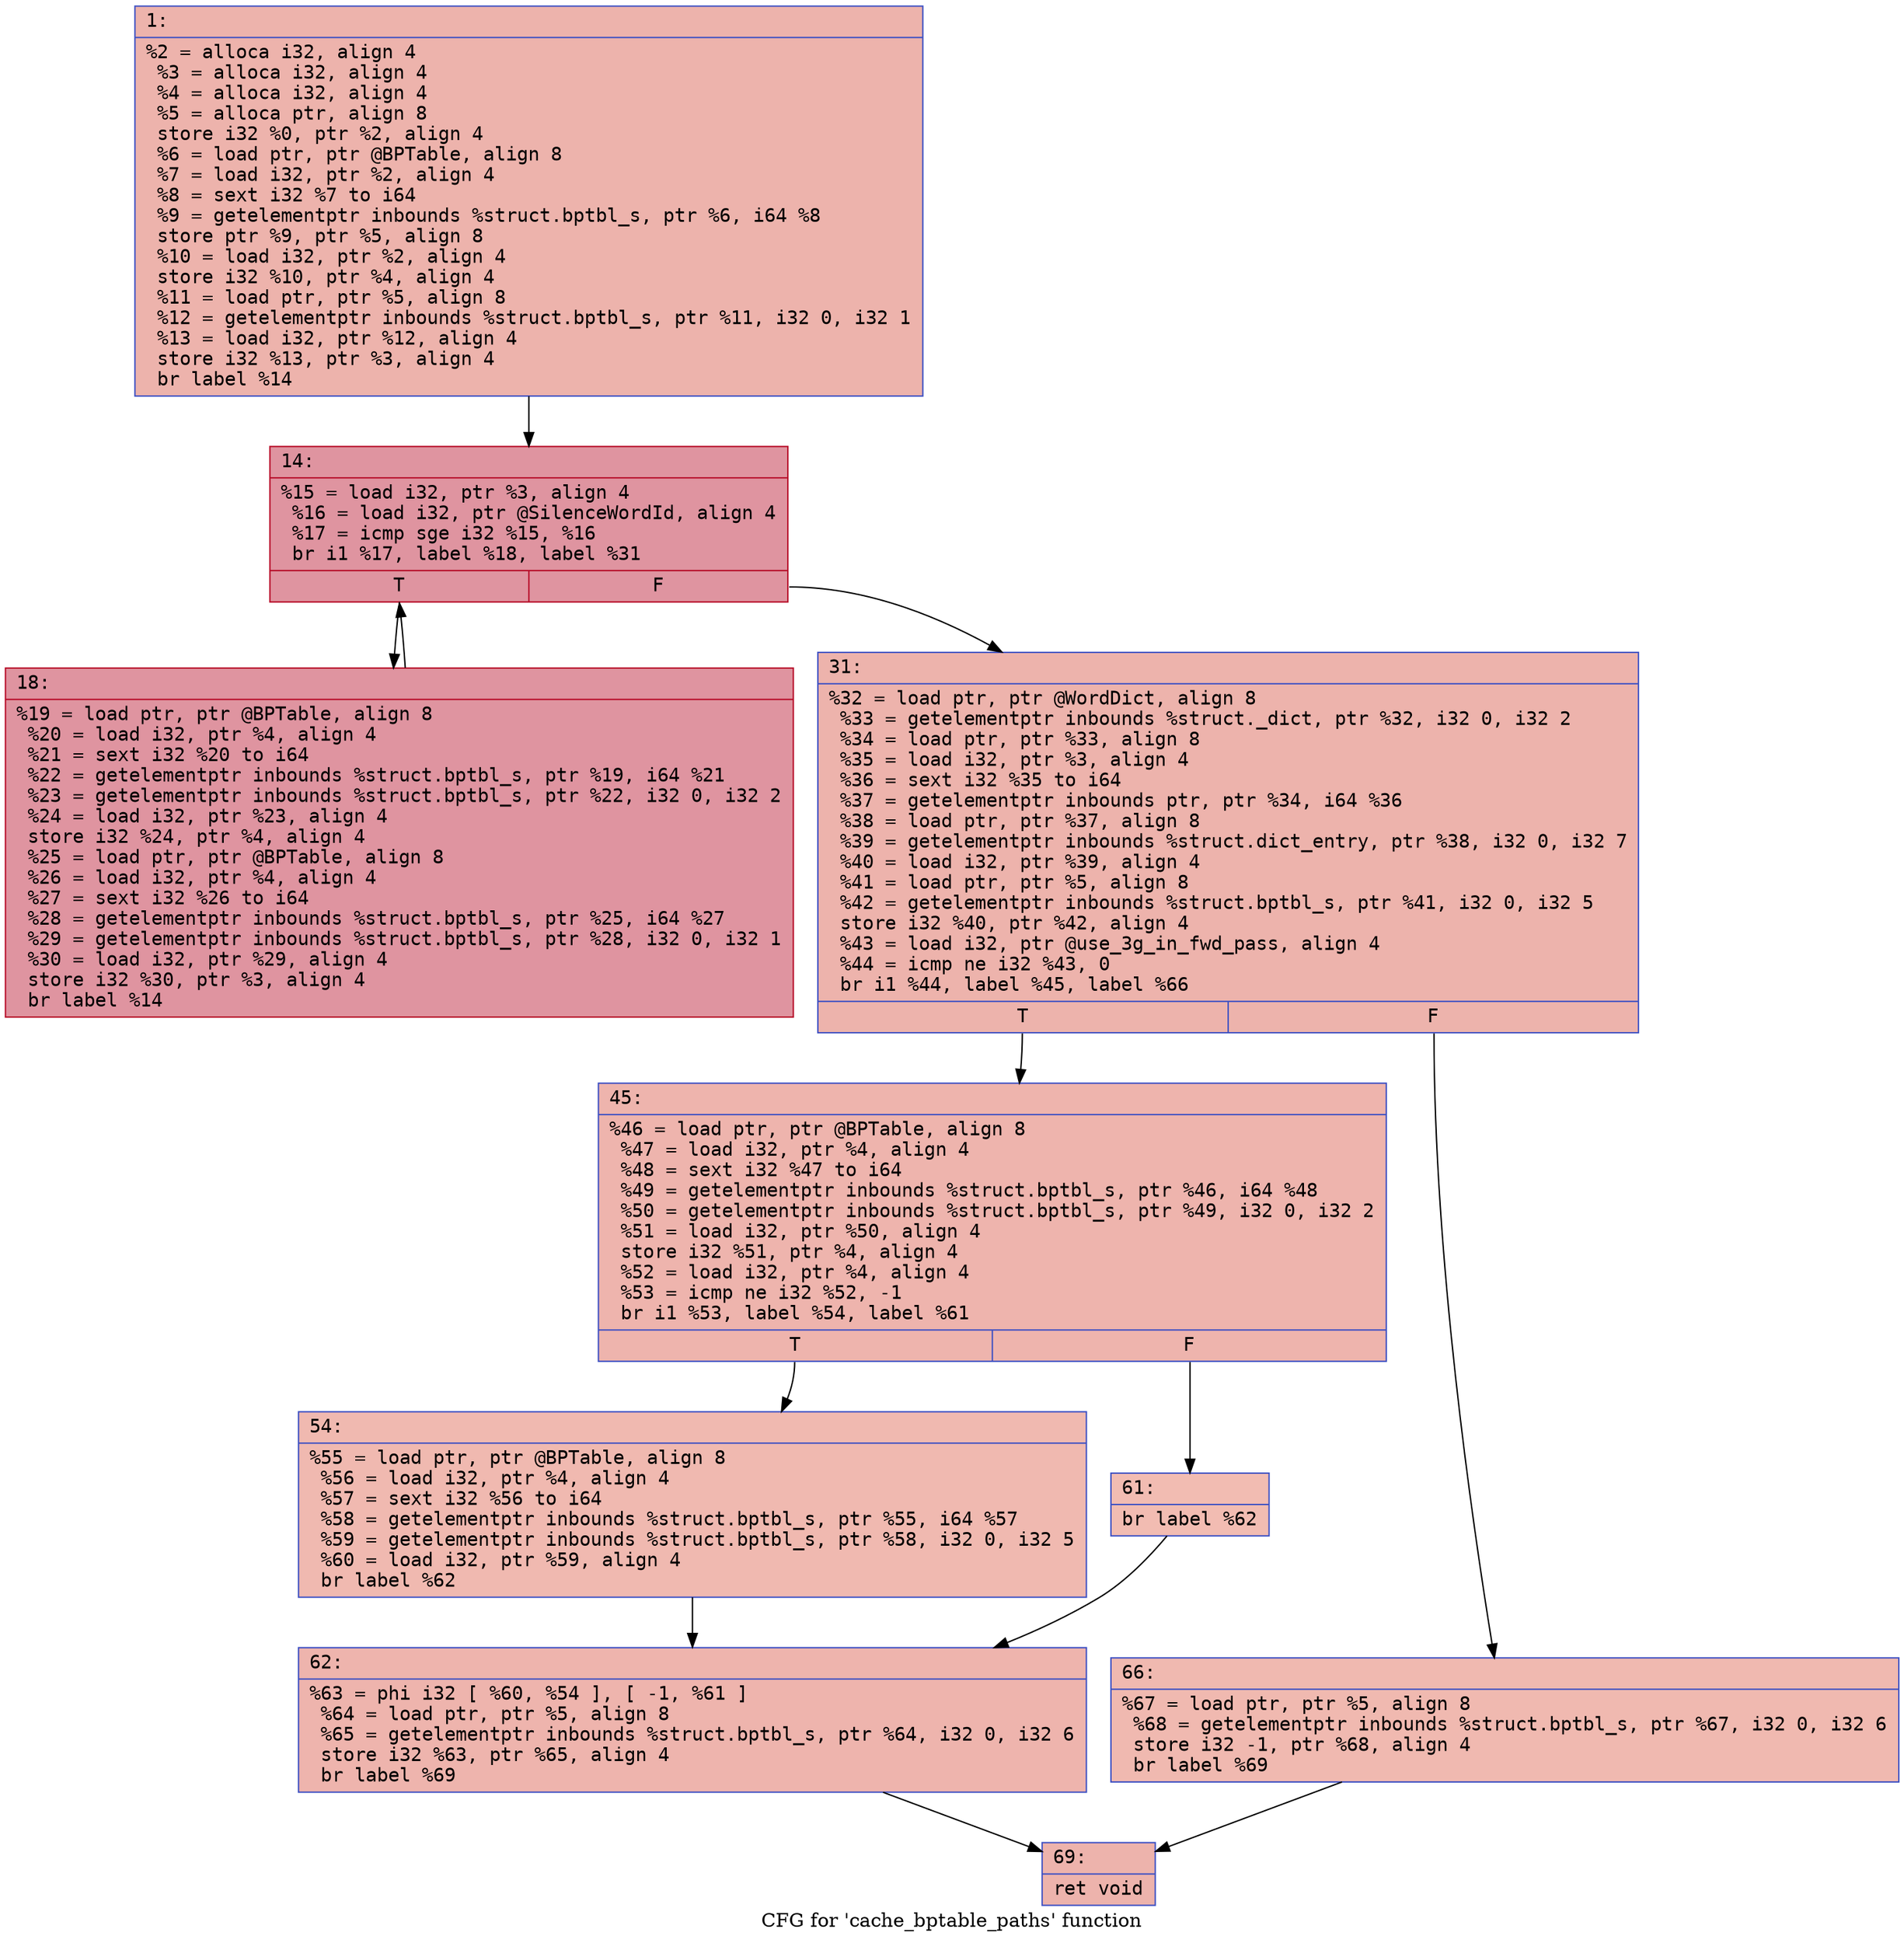digraph "CFG for 'cache_bptable_paths' function" {
	label="CFG for 'cache_bptable_paths' function";

	Node0x60000202aad0 [shape=record,color="#3d50c3ff", style=filled, fillcolor="#d6524470" fontname="Courier",label="{1:\l|  %2 = alloca i32, align 4\l  %3 = alloca i32, align 4\l  %4 = alloca i32, align 4\l  %5 = alloca ptr, align 8\l  store i32 %0, ptr %2, align 4\l  %6 = load ptr, ptr @BPTable, align 8\l  %7 = load i32, ptr %2, align 4\l  %8 = sext i32 %7 to i64\l  %9 = getelementptr inbounds %struct.bptbl_s, ptr %6, i64 %8\l  store ptr %9, ptr %5, align 8\l  %10 = load i32, ptr %2, align 4\l  store i32 %10, ptr %4, align 4\l  %11 = load ptr, ptr %5, align 8\l  %12 = getelementptr inbounds %struct.bptbl_s, ptr %11, i32 0, i32 1\l  %13 = load i32, ptr %12, align 4\l  store i32 %13, ptr %3, align 4\l  br label %14\l}"];
	Node0x60000202aad0 -> Node0x60000202ab20[tooltip="1 -> 14\nProbability 100.00%" ];
	Node0x60000202ab20 [shape=record,color="#b70d28ff", style=filled, fillcolor="#b70d2870" fontname="Courier",label="{14:\l|  %15 = load i32, ptr %3, align 4\l  %16 = load i32, ptr @SilenceWordId, align 4\l  %17 = icmp sge i32 %15, %16\l  br i1 %17, label %18, label %31\l|{<s0>T|<s1>F}}"];
	Node0x60000202ab20:s0 -> Node0x60000202ab70[tooltip="14 -> 18\nProbability 96.88%" ];
	Node0x60000202ab20:s1 -> Node0x60000202abc0[tooltip="14 -> 31\nProbability 3.12%" ];
	Node0x60000202ab70 [shape=record,color="#b70d28ff", style=filled, fillcolor="#b70d2870" fontname="Courier",label="{18:\l|  %19 = load ptr, ptr @BPTable, align 8\l  %20 = load i32, ptr %4, align 4\l  %21 = sext i32 %20 to i64\l  %22 = getelementptr inbounds %struct.bptbl_s, ptr %19, i64 %21\l  %23 = getelementptr inbounds %struct.bptbl_s, ptr %22, i32 0, i32 2\l  %24 = load i32, ptr %23, align 4\l  store i32 %24, ptr %4, align 4\l  %25 = load ptr, ptr @BPTable, align 8\l  %26 = load i32, ptr %4, align 4\l  %27 = sext i32 %26 to i64\l  %28 = getelementptr inbounds %struct.bptbl_s, ptr %25, i64 %27\l  %29 = getelementptr inbounds %struct.bptbl_s, ptr %28, i32 0, i32 1\l  %30 = load i32, ptr %29, align 4\l  store i32 %30, ptr %3, align 4\l  br label %14\l}"];
	Node0x60000202ab70 -> Node0x60000202ab20[tooltip="18 -> 14\nProbability 100.00%" ];
	Node0x60000202abc0 [shape=record,color="#3d50c3ff", style=filled, fillcolor="#d6524470" fontname="Courier",label="{31:\l|  %32 = load ptr, ptr @WordDict, align 8\l  %33 = getelementptr inbounds %struct._dict, ptr %32, i32 0, i32 2\l  %34 = load ptr, ptr %33, align 8\l  %35 = load i32, ptr %3, align 4\l  %36 = sext i32 %35 to i64\l  %37 = getelementptr inbounds ptr, ptr %34, i64 %36\l  %38 = load ptr, ptr %37, align 8\l  %39 = getelementptr inbounds %struct.dict_entry, ptr %38, i32 0, i32 7\l  %40 = load i32, ptr %39, align 4\l  %41 = load ptr, ptr %5, align 8\l  %42 = getelementptr inbounds %struct.bptbl_s, ptr %41, i32 0, i32 5\l  store i32 %40, ptr %42, align 4\l  %43 = load i32, ptr @use_3g_in_fwd_pass, align 4\l  %44 = icmp ne i32 %43, 0\l  br i1 %44, label %45, label %66\l|{<s0>T|<s1>F}}"];
	Node0x60000202abc0:s0 -> Node0x60000202ac10[tooltip="31 -> 45\nProbability 62.50%" ];
	Node0x60000202abc0:s1 -> Node0x60000202ad50[tooltip="31 -> 66\nProbability 37.50%" ];
	Node0x60000202ac10 [shape=record,color="#3d50c3ff", style=filled, fillcolor="#d8564670" fontname="Courier",label="{45:\l|  %46 = load ptr, ptr @BPTable, align 8\l  %47 = load i32, ptr %4, align 4\l  %48 = sext i32 %47 to i64\l  %49 = getelementptr inbounds %struct.bptbl_s, ptr %46, i64 %48\l  %50 = getelementptr inbounds %struct.bptbl_s, ptr %49, i32 0, i32 2\l  %51 = load i32, ptr %50, align 4\l  store i32 %51, ptr %4, align 4\l  %52 = load i32, ptr %4, align 4\l  %53 = icmp ne i32 %52, -1\l  br i1 %53, label %54, label %61\l|{<s0>T|<s1>F}}"];
	Node0x60000202ac10:s0 -> Node0x60000202ac60[tooltip="45 -> 54\nProbability 62.50%" ];
	Node0x60000202ac10:s1 -> Node0x60000202acb0[tooltip="45 -> 61\nProbability 37.50%" ];
	Node0x60000202ac60 [shape=record,color="#3d50c3ff", style=filled, fillcolor="#de614d70" fontname="Courier",label="{54:\l|  %55 = load ptr, ptr @BPTable, align 8\l  %56 = load i32, ptr %4, align 4\l  %57 = sext i32 %56 to i64\l  %58 = getelementptr inbounds %struct.bptbl_s, ptr %55, i64 %57\l  %59 = getelementptr inbounds %struct.bptbl_s, ptr %58, i32 0, i32 5\l  %60 = load i32, ptr %59, align 4\l  br label %62\l}"];
	Node0x60000202ac60 -> Node0x60000202ad00[tooltip="54 -> 62\nProbability 100.00%" ];
	Node0x60000202acb0 [shape=record,color="#3d50c3ff", style=filled, fillcolor="#e1675170" fontname="Courier",label="{61:\l|  br label %62\l}"];
	Node0x60000202acb0 -> Node0x60000202ad00[tooltip="61 -> 62\nProbability 100.00%" ];
	Node0x60000202ad00 [shape=record,color="#3d50c3ff", style=filled, fillcolor="#d8564670" fontname="Courier",label="{62:\l|  %63 = phi i32 [ %60, %54 ], [ -1, %61 ]\l  %64 = load ptr, ptr %5, align 8\l  %65 = getelementptr inbounds %struct.bptbl_s, ptr %64, i32 0, i32 6\l  store i32 %63, ptr %65, align 4\l  br label %69\l}"];
	Node0x60000202ad00 -> Node0x60000202ada0[tooltip="62 -> 69\nProbability 100.00%" ];
	Node0x60000202ad50 [shape=record,color="#3d50c3ff", style=filled, fillcolor="#de614d70" fontname="Courier",label="{66:\l|  %67 = load ptr, ptr %5, align 8\l  %68 = getelementptr inbounds %struct.bptbl_s, ptr %67, i32 0, i32 6\l  store i32 -1, ptr %68, align 4\l  br label %69\l}"];
	Node0x60000202ad50 -> Node0x60000202ada0[tooltip="66 -> 69\nProbability 100.00%" ];
	Node0x60000202ada0 [shape=record,color="#3d50c3ff", style=filled, fillcolor="#d6524470" fontname="Courier",label="{69:\l|  ret void\l}"];
}
